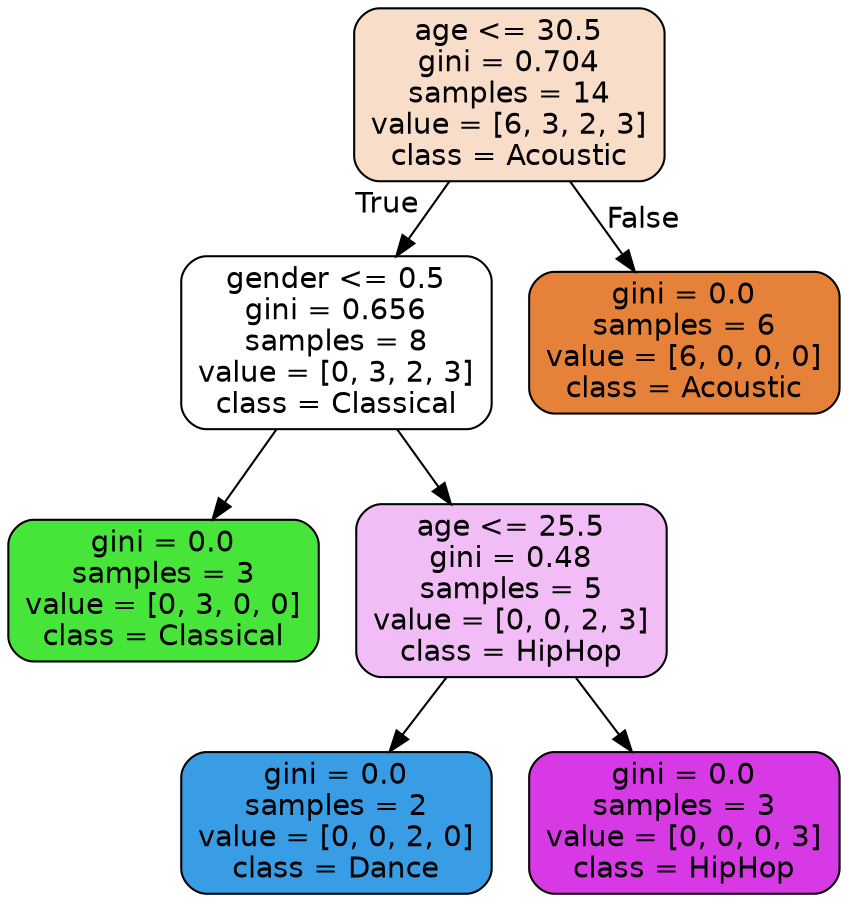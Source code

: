 digraph Tree {
node [shape=box, style="filled, rounded", color="black", fontname="helvetica"] ;
edge [fontname="helvetica"] ;
0 [label="age <= 30.5\ngini = 0.704\nsamples = 14\nvalue = [6, 3, 2, 3]\nclass = Acoustic", fillcolor="#f8ddc9"] ;
1 [label="gender <= 0.5\ngini = 0.656\nsamples = 8\nvalue = [0, 3, 2, 3]\nclass = Classical", fillcolor="#ffffff"] ;
0 -> 1 [labeldistance=2.5, labelangle=45, headlabel="True"] ;
2 [label="gini = 0.0\nsamples = 3\nvalue = [0, 3, 0, 0]\nclass = Classical", fillcolor="#47e539"] ;
1 -> 2 ;
3 [label="age <= 25.5\ngini = 0.48\nsamples = 5\nvalue = [0, 0, 2, 3]\nclass = HipHop", fillcolor="#f2bdf6"] ;
1 -> 3 ;
4 [label="gini = 0.0\nsamples = 2\nvalue = [0, 0, 2, 0]\nclass = Dance", fillcolor="#399de5"] ;
3 -> 4 ;
5 [label="gini = 0.0\nsamples = 3\nvalue = [0, 0, 0, 3]\nclass = HipHop", fillcolor="#d739e5"] ;
3 -> 5 ;
6 [label="gini = 0.0\nsamples = 6\nvalue = [6, 0, 0, 0]\nclass = Acoustic", fillcolor="#e58139"] ;
0 -> 6 [labeldistance=2.5, labelangle=-45, headlabel="False"] ;
}